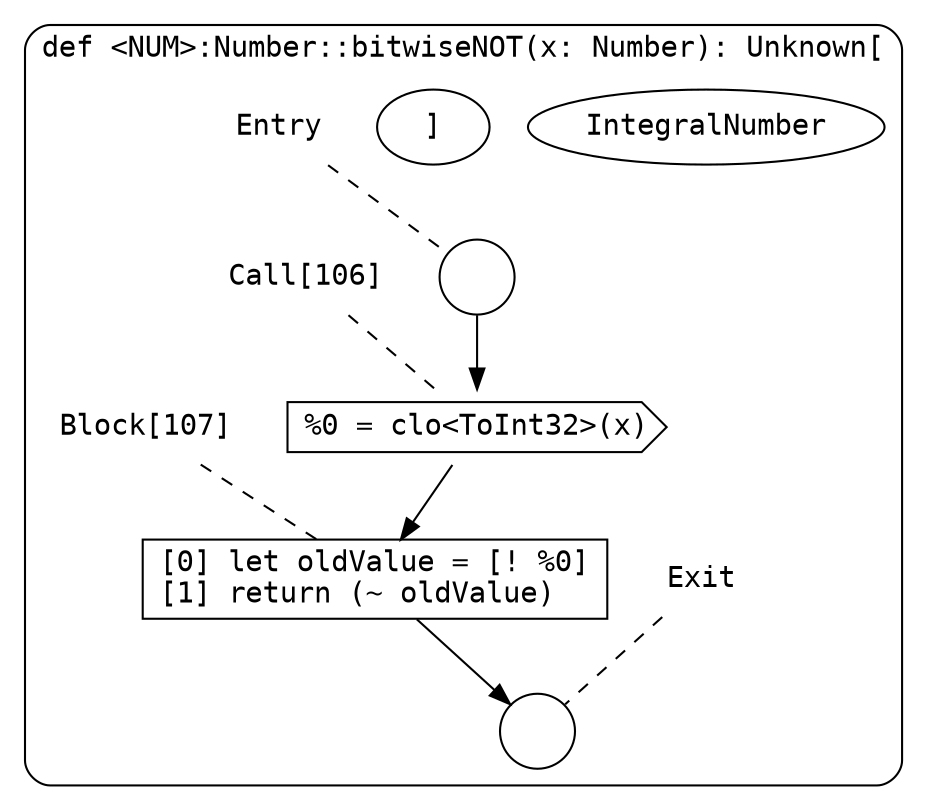 digraph {
  graph [fontname = "Consolas"]
  node [fontname = "Consolas"]
  edge [fontname = "Consolas"]
  subgraph cluster13 {
    label = "def <NUM>:Number::bitwiseNOT(x: Number): Unknown["IntegralNumber"]"
    style = rounded
    cluster13_entry_name [shape=none, label=<<font color="black">Entry</font>>]
    cluster13_entry_name -> cluster13_entry [arrowhead=none, color="black", style=dashed]
    cluster13_entry [shape=circle label=" " color="black" fillcolor="white" style=filled]
    cluster13_entry -> node106 [color="black"]
    cluster13_exit_name [shape=none, label=<<font color="black">Exit</font>>]
    cluster13_exit_name -> cluster13_exit [arrowhead=none, color="black", style=dashed]
    cluster13_exit [shape=circle label=" " color="black" fillcolor="white" style=filled]
    node106_name [shape=none, label=<<font color="black">Call[106]</font>>]
    node106_name -> node106 [arrowhead=none, color="black", style=dashed]
    node106 [shape=cds, label=<<font color="black">%0 = clo&lt;ToInt32&gt;(x)</font>> color="black" fillcolor="white", style=filled]
    node106 -> node107 [color="black"]
    node107_name [shape=none, label=<<font color="black">Block[107]</font>>]
    node107_name -> node107 [arrowhead=none, color="black", style=dashed]
    node107 [shape=box, label=<<font color="black">[0] let oldValue = [! %0]<BR ALIGN="LEFT"/>[1] return (~ oldValue)<BR ALIGN="LEFT"/></font>> color="black" fillcolor="white", style=filled]
    node107 -> cluster13_exit [color="black"]
  }
}